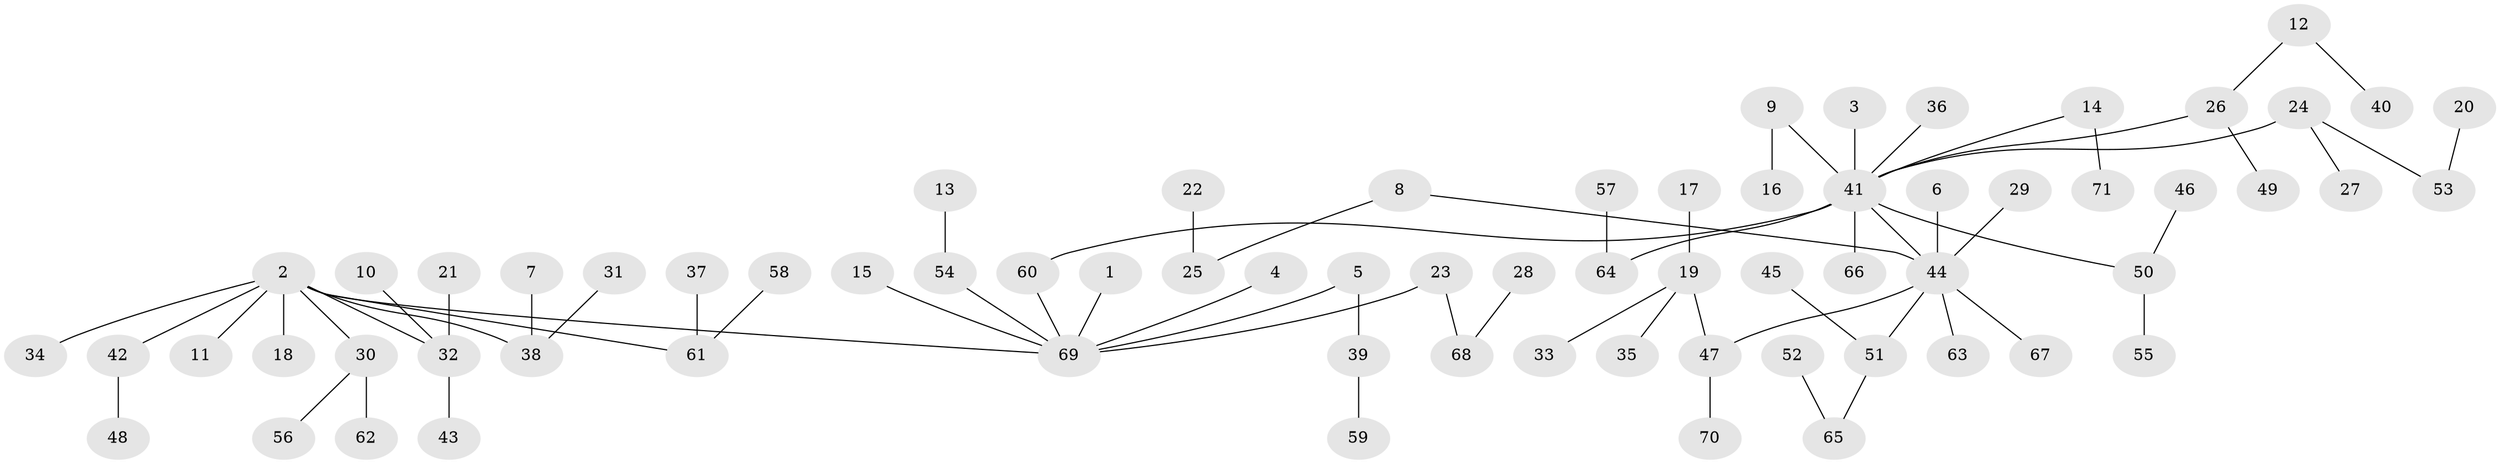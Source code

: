 // original degree distribution, {4: 0.07092198581560284, 10: 0.0070921985815602835, 3: 0.1347517730496454, 7: 0.0070921985815602835, 5: 0.028368794326241134, 1: 0.49645390070921985, 6: 0.0070921985815602835, 2: 0.24822695035460993}
// Generated by graph-tools (version 1.1) at 2025/26/03/09/25 03:26:27]
// undirected, 71 vertices, 70 edges
graph export_dot {
graph [start="1"]
  node [color=gray90,style=filled];
  1;
  2;
  3;
  4;
  5;
  6;
  7;
  8;
  9;
  10;
  11;
  12;
  13;
  14;
  15;
  16;
  17;
  18;
  19;
  20;
  21;
  22;
  23;
  24;
  25;
  26;
  27;
  28;
  29;
  30;
  31;
  32;
  33;
  34;
  35;
  36;
  37;
  38;
  39;
  40;
  41;
  42;
  43;
  44;
  45;
  46;
  47;
  48;
  49;
  50;
  51;
  52;
  53;
  54;
  55;
  56;
  57;
  58;
  59;
  60;
  61;
  62;
  63;
  64;
  65;
  66;
  67;
  68;
  69;
  70;
  71;
  1 -- 69 [weight=1.0];
  2 -- 11 [weight=1.0];
  2 -- 18 [weight=1.0];
  2 -- 30 [weight=1.0];
  2 -- 32 [weight=1.0];
  2 -- 34 [weight=1.0];
  2 -- 38 [weight=1.0];
  2 -- 42 [weight=1.0];
  2 -- 61 [weight=1.0];
  2 -- 69 [weight=1.0];
  3 -- 41 [weight=1.0];
  4 -- 69 [weight=1.0];
  5 -- 39 [weight=1.0];
  5 -- 69 [weight=1.0];
  6 -- 44 [weight=1.0];
  7 -- 38 [weight=1.0];
  8 -- 25 [weight=1.0];
  8 -- 44 [weight=1.0];
  9 -- 16 [weight=1.0];
  9 -- 41 [weight=1.0];
  10 -- 32 [weight=1.0];
  12 -- 26 [weight=1.0];
  12 -- 40 [weight=1.0];
  13 -- 54 [weight=1.0];
  14 -- 41 [weight=1.0];
  14 -- 71 [weight=1.0];
  15 -- 69 [weight=1.0];
  17 -- 19 [weight=1.0];
  19 -- 33 [weight=1.0];
  19 -- 35 [weight=1.0];
  19 -- 47 [weight=1.0];
  20 -- 53 [weight=1.0];
  21 -- 32 [weight=1.0];
  22 -- 25 [weight=1.0];
  23 -- 68 [weight=1.0];
  23 -- 69 [weight=1.0];
  24 -- 27 [weight=1.0];
  24 -- 41 [weight=1.0];
  24 -- 53 [weight=1.0];
  26 -- 41 [weight=1.0];
  26 -- 49 [weight=1.0];
  28 -- 68 [weight=1.0];
  29 -- 44 [weight=1.0];
  30 -- 56 [weight=1.0];
  30 -- 62 [weight=1.0];
  31 -- 38 [weight=1.0];
  32 -- 43 [weight=1.0];
  36 -- 41 [weight=1.0];
  37 -- 61 [weight=1.0];
  39 -- 59 [weight=1.0];
  41 -- 44 [weight=1.0];
  41 -- 50 [weight=1.0];
  41 -- 60 [weight=1.0];
  41 -- 64 [weight=1.0];
  41 -- 66 [weight=1.0];
  42 -- 48 [weight=1.0];
  44 -- 47 [weight=1.0];
  44 -- 51 [weight=1.0];
  44 -- 63 [weight=1.0];
  44 -- 67 [weight=1.0];
  45 -- 51 [weight=1.0];
  46 -- 50 [weight=1.0];
  47 -- 70 [weight=1.0];
  50 -- 55 [weight=1.0];
  51 -- 65 [weight=1.0];
  52 -- 65 [weight=1.0];
  54 -- 69 [weight=1.0];
  57 -- 64 [weight=1.0];
  58 -- 61 [weight=1.0];
  60 -- 69 [weight=1.0];
}
